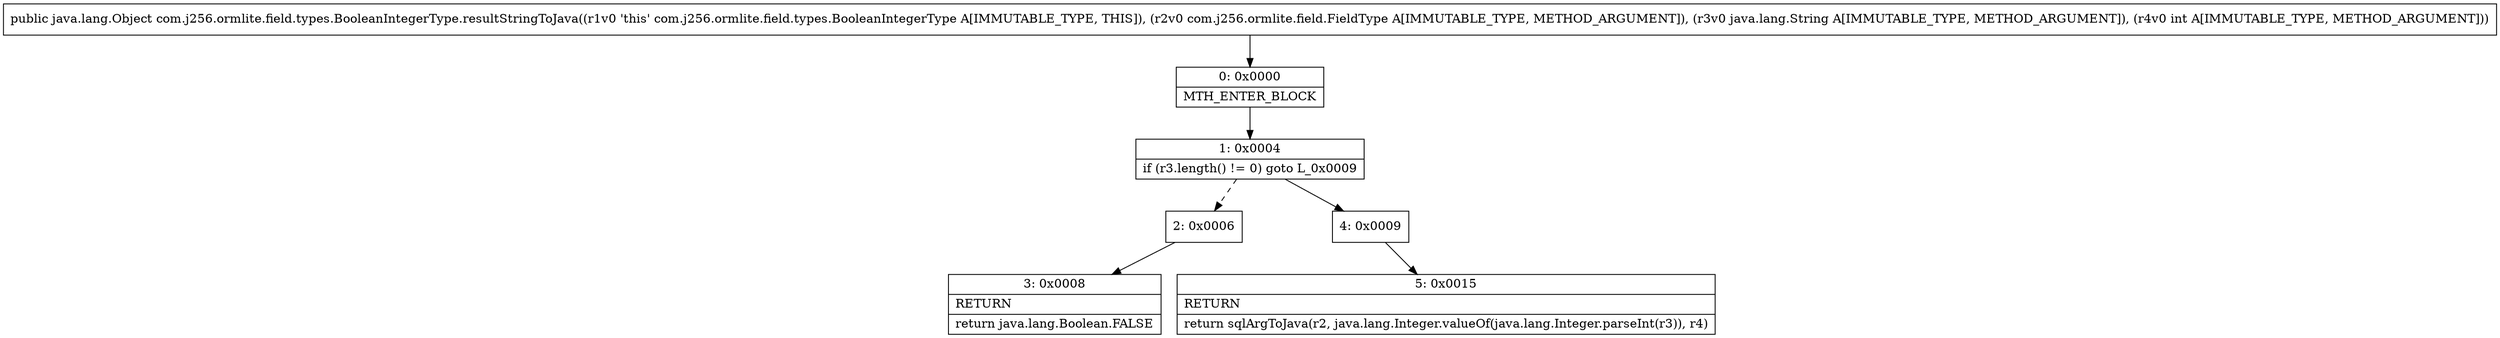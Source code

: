 digraph "CFG forcom.j256.ormlite.field.types.BooleanIntegerType.resultStringToJava(Lcom\/j256\/ormlite\/field\/FieldType;Ljava\/lang\/String;I)Ljava\/lang\/Object;" {
Node_0 [shape=record,label="{0\:\ 0x0000|MTH_ENTER_BLOCK\l}"];
Node_1 [shape=record,label="{1\:\ 0x0004|if (r3.length() != 0) goto L_0x0009\l}"];
Node_2 [shape=record,label="{2\:\ 0x0006}"];
Node_3 [shape=record,label="{3\:\ 0x0008|RETURN\l|return java.lang.Boolean.FALSE\l}"];
Node_4 [shape=record,label="{4\:\ 0x0009}"];
Node_5 [shape=record,label="{5\:\ 0x0015|RETURN\l|return sqlArgToJava(r2, java.lang.Integer.valueOf(java.lang.Integer.parseInt(r3)), r4)\l}"];
MethodNode[shape=record,label="{public java.lang.Object com.j256.ormlite.field.types.BooleanIntegerType.resultStringToJava((r1v0 'this' com.j256.ormlite.field.types.BooleanIntegerType A[IMMUTABLE_TYPE, THIS]), (r2v0 com.j256.ormlite.field.FieldType A[IMMUTABLE_TYPE, METHOD_ARGUMENT]), (r3v0 java.lang.String A[IMMUTABLE_TYPE, METHOD_ARGUMENT]), (r4v0 int A[IMMUTABLE_TYPE, METHOD_ARGUMENT])) }"];
MethodNode -> Node_0;
Node_0 -> Node_1;
Node_1 -> Node_2[style=dashed];
Node_1 -> Node_4;
Node_2 -> Node_3;
Node_4 -> Node_5;
}

